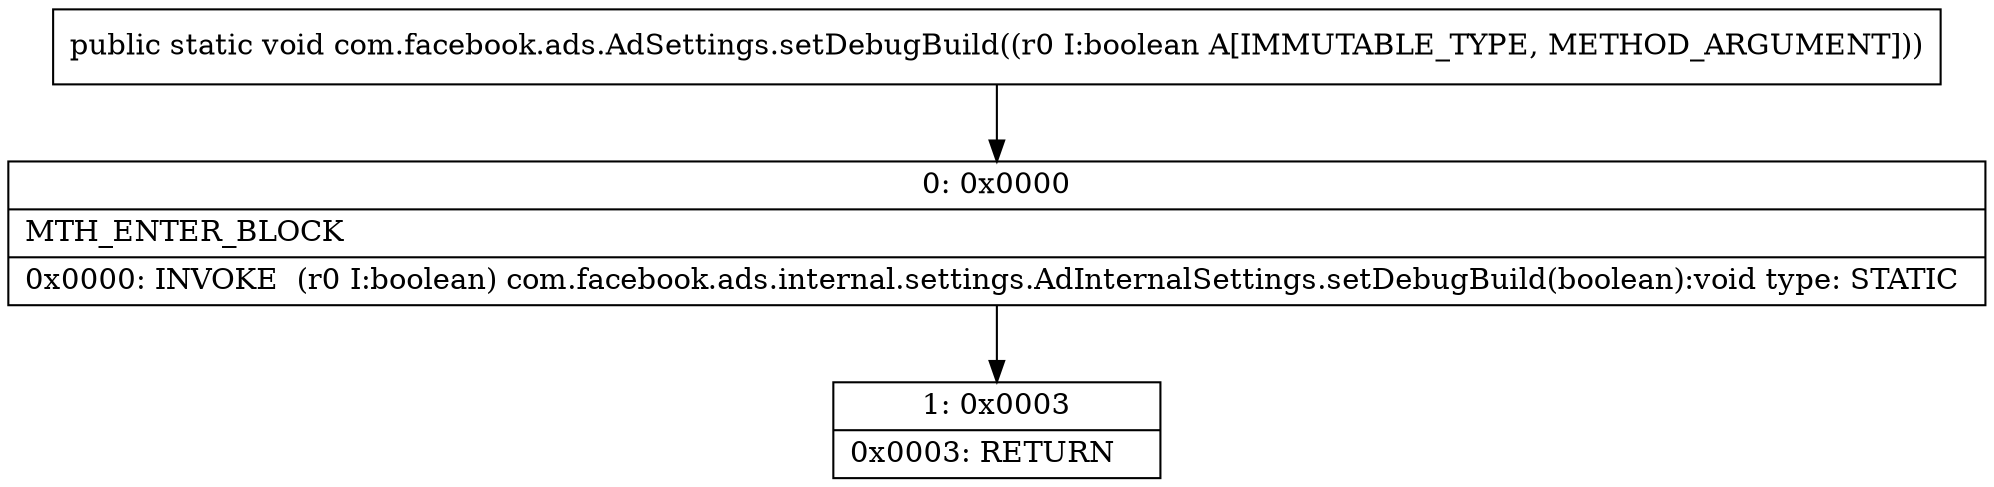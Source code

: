 digraph "CFG forcom.facebook.ads.AdSettings.setDebugBuild(Z)V" {
Node_0 [shape=record,label="{0\:\ 0x0000|MTH_ENTER_BLOCK\l|0x0000: INVOKE  (r0 I:boolean) com.facebook.ads.internal.settings.AdInternalSettings.setDebugBuild(boolean):void type: STATIC \l}"];
Node_1 [shape=record,label="{1\:\ 0x0003|0x0003: RETURN   \l}"];
MethodNode[shape=record,label="{public static void com.facebook.ads.AdSettings.setDebugBuild((r0 I:boolean A[IMMUTABLE_TYPE, METHOD_ARGUMENT])) }"];
MethodNode -> Node_0;
Node_0 -> Node_1;
}


